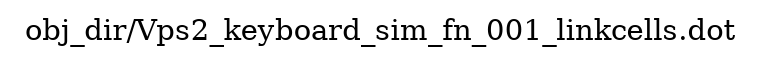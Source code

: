digraph v3graph {
	graph	[label="obj_dir/Vps2_keyboard_sim_fn_001_linkcells.dot",
		 labelloc=t, labeljust=l,
		 //size="7.5,10",
		 rankdir=TB];
}
